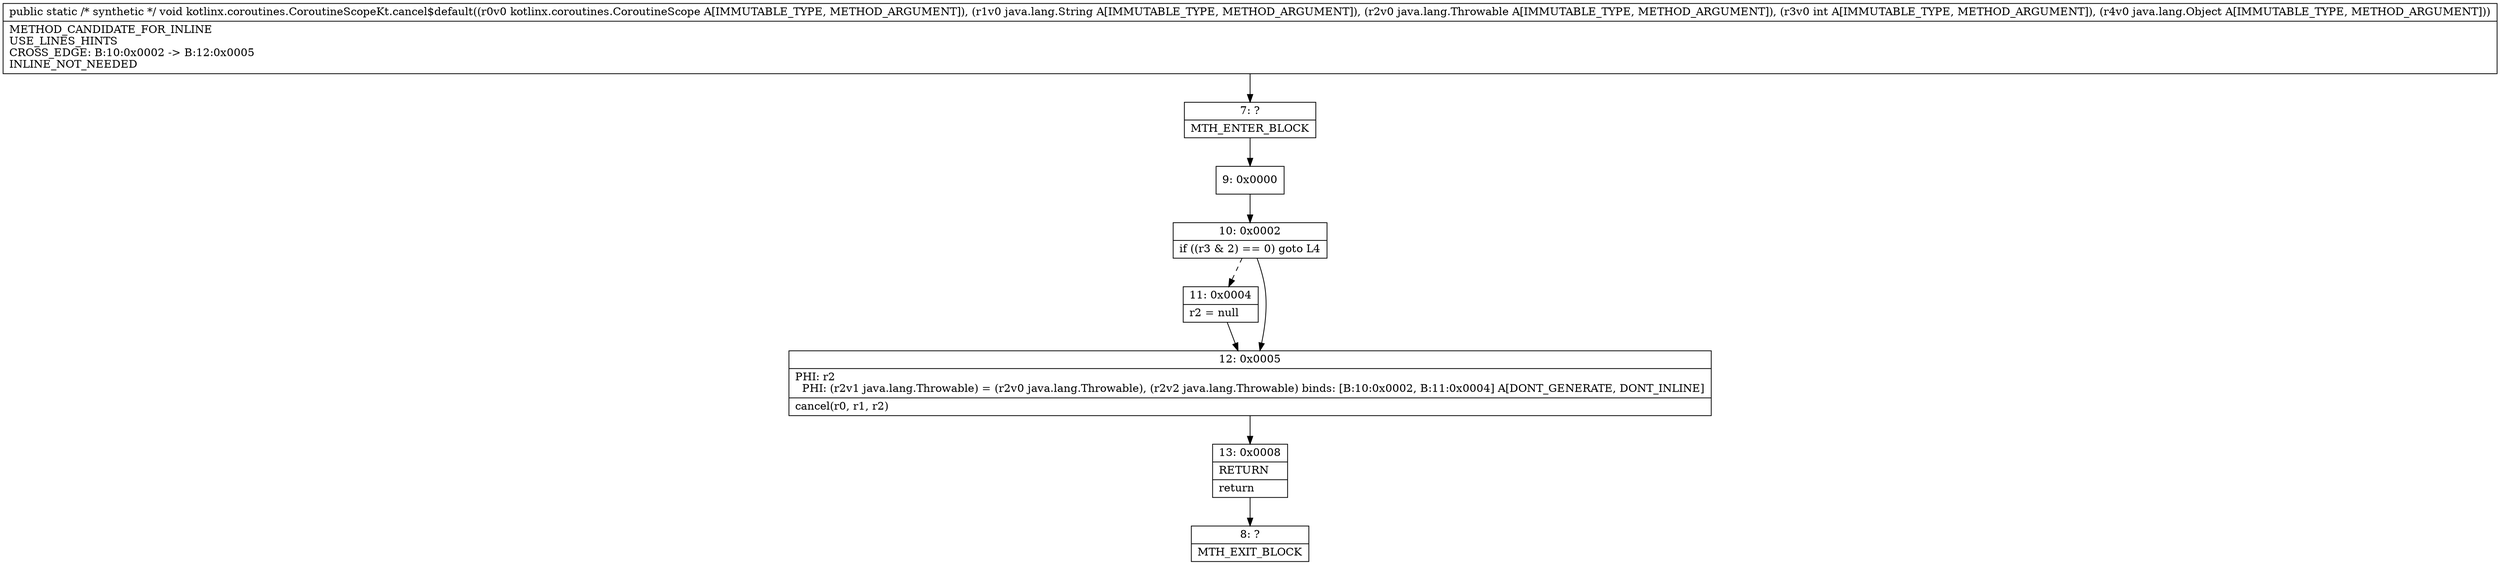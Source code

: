 digraph "CFG forkotlinx.coroutines.CoroutineScopeKt.cancel$default(Lkotlinx\/coroutines\/CoroutineScope;Ljava\/lang\/String;Ljava\/lang\/Throwable;ILjava\/lang\/Object;)V" {
Node_7 [shape=record,label="{7\:\ ?|MTH_ENTER_BLOCK\l}"];
Node_9 [shape=record,label="{9\:\ 0x0000}"];
Node_10 [shape=record,label="{10\:\ 0x0002|if ((r3 & 2) == 0) goto L4\l}"];
Node_11 [shape=record,label="{11\:\ 0x0004|r2 = null\l}"];
Node_12 [shape=record,label="{12\:\ 0x0005|PHI: r2 \l  PHI: (r2v1 java.lang.Throwable) = (r2v0 java.lang.Throwable), (r2v2 java.lang.Throwable) binds: [B:10:0x0002, B:11:0x0004] A[DONT_GENERATE, DONT_INLINE]\l|cancel(r0, r1, r2)\l}"];
Node_13 [shape=record,label="{13\:\ 0x0008|RETURN\l|return\l}"];
Node_8 [shape=record,label="{8\:\ ?|MTH_EXIT_BLOCK\l}"];
MethodNode[shape=record,label="{public static \/* synthetic *\/ void kotlinx.coroutines.CoroutineScopeKt.cancel$default((r0v0 kotlinx.coroutines.CoroutineScope A[IMMUTABLE_TYPE, METHOD_ARGUMENT]), (r1v0 java.lang.String A[IMMUTABLE_TYPE, METHOD_ARGUMENT]), (r2v0 java.lang.Throwable A[IMMUTABLE_TYPE, METHOD_ARGUMENT]), (r3v0 int A[IMMUTABLE_TYPE, METHOD_ARGUMENT]), (r4v0 java.lang.Object A[IMMUTABLE_TYPE, METHOD_ARGUMENT]))  | METHOD_CANDIDATE_FOR_INLINE\lUSE_LINES_HINTS\lCROSS_EDGE: B:10:0x0002 \-\> B:12:0x0005\lINLINE_NOT_NEEDED\l}"];
MethodNode -> Node_7;Node_7 -> Node_9;
Node_9 -> Node_10;
Node_10 -> Node_11[style=dashed];
Node_10 -> Node_12;
Node_11 -> Node_12;
Node_12 -> Node_13;
Node_13 -> Node_8;
}

